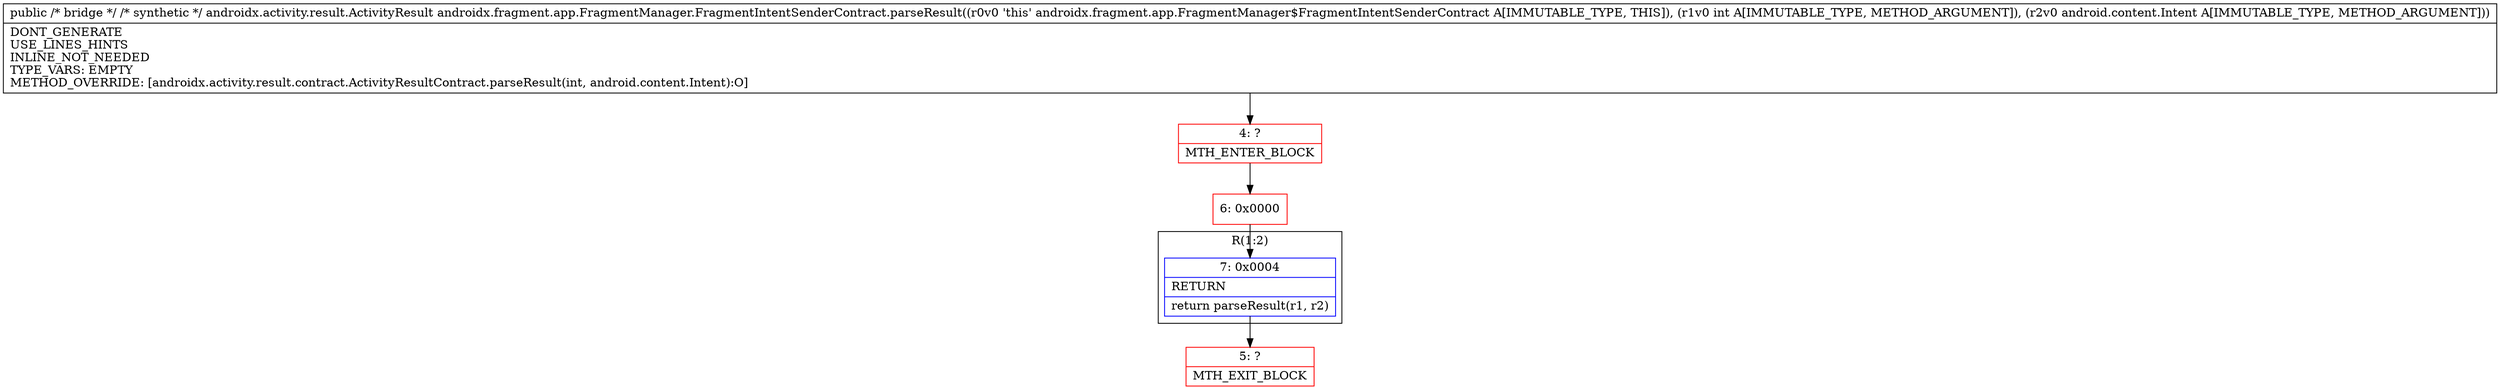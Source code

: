 digraph "CFG forandroidx.fragment.app.FragmentManager.FragmentIntentSenderContract.parseResult(ILandroid\/content\/Intent;)Ljava\/lang\/Object;" {
subgraph cluster_Region_838815299 {
label = "R(1:2)";
node [shape=record,color=blue];
Node_7 [shape=record,label="{7\:\ 0x0004|RETURN\l|return parseResult(r1, r2)\l}"];
}
Node_4 [shape=record,color=red,label="{4\:\ ?|MTH_ENTER_BLOCK\l}"];
Node_6 [shape=record,color=red,label="{6\:\ 0x0000}"];
Node_5 [shape=record,color=red,label="{5\:\ ?|MTH_EXIT_BLOCK\l}"];
MethodNode[shape=record,label="{public \/* bridge *\/ \/* synthetic *\/ androidx.activity.result.ActivityResult androidx.fragment.app.FragmentManager.FragmentIntentSenderContract.parseResult((r0v0 'this' androidx.fragment.app.FragmentManager$FragmentIntentSenderContract A[IMMUTABLE_TYPE, THIS]), (r1v0 int A[IMMUTABLE_TYPE, METHOD_ARGUMENT]), (r2v0 android.content.Intent A[IMMUTABLE_TYPE, METHOD_ARGUMENT]))  | DONT_GENERATE\lUSE_LINES_HINTS\lINLINE_NOT_NEEDED\lTYPE_VARS: EMPTY\lMETHOD_OVERRIDE: [androidx.activity.result.contract.ActivityResultContract.parseResult(int, android.content.Intent):O]\l}"];
MethodNode -> Node_4;Node_7 -> Node_5;
Node_4 -> Node_6;
Node_6 -> Node_7;
}

